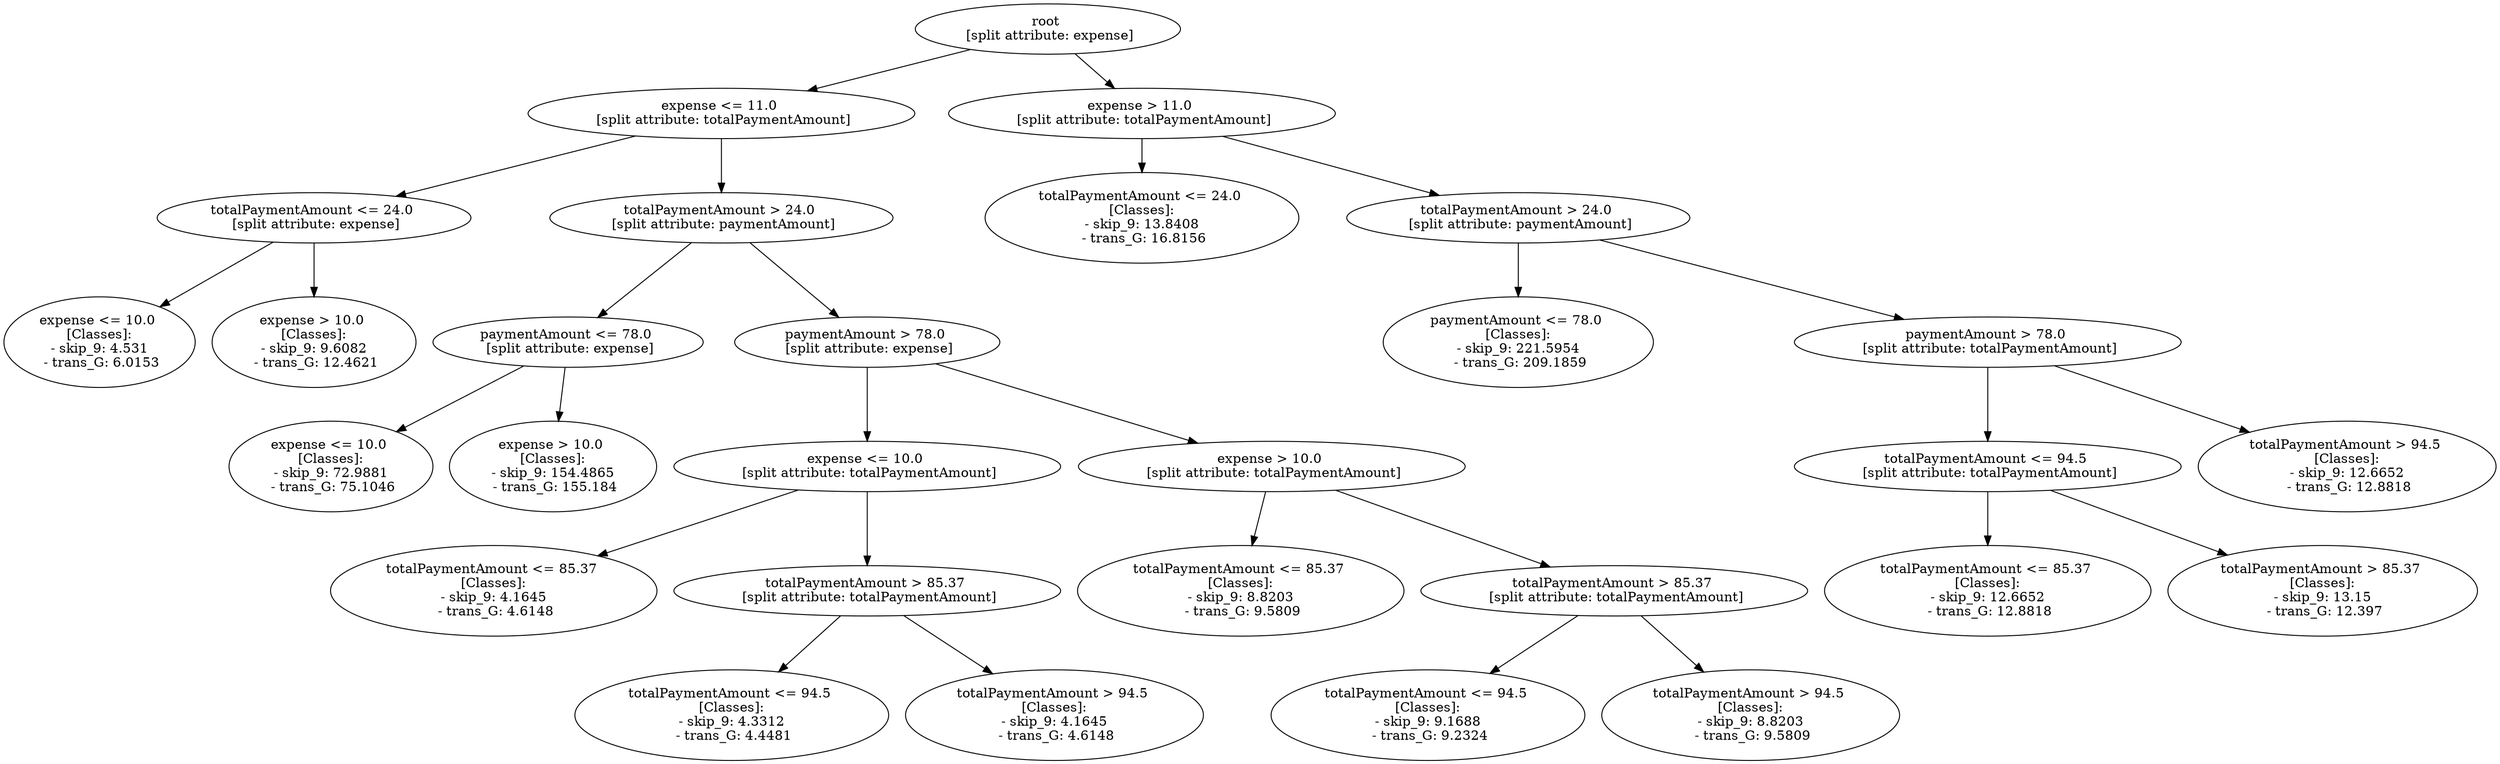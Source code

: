 // Road_Traffic_Fine_Management_Process-p_13-4
digraph "Road_Traffic_Fine_Management_Process-p_13-4" {
	"1cb020af-6571-4ea2-8198-11d15ee5824d" [label="root 
 [split attribute: expense]"]
	"eb85a20b-c430-4c29-9fbf-3ced90f6b4a1" [label="expense <= 11.0 
 [split attribute: totalPaymentAmount]"]
	"1cb020af-6571-4ea2-8198-11d15ee5824d" -> "eb85a20b-c430-4c29-9fbf-3ced90f6b4a1"
	"ba2721f0-6af5-4b89-b9db-59006c805c87" [label="totalPaymentAmount <= 24.0 
 [split attribute: expense]"]
	"eb85a20b-c430-4c29-9fbf-3ced90f6b4a1" -> "ba2721f0-6af5-4b89-b9db-59006c805c87"
	"64208aa6-21a0-43cf-a6d4-16101370762e" [label="expense <= 10.0 
 [Classes]: 
 - skip_9: 4.531 
 - trans_G: 6.0153"]
	"ba2721f0-6af5-4b89-b9db-59006c805c87" -> "64208aa6-21a0-43cf-a6d4-16101370762e"
	"a4a23ee2-a2f4-414b-8e3a-f7ab88a9402a" [label="expense > 10.0 
 [Classes]: 
 - skip_9: 9.6082 
 - trans_G: 12.4621"]
	"ba2721f0-6af5-4b89-b9db-59006c805c87" -> "a4a23ee2-a2f4-414b-8e3a-f7ab88a9402a"
	"a016bc87-5ac3-40ee-87a9-3c4b8724c704" [label="totalPaymentAmount > 24.0 
 [split attribute: paymentAmount]"]
	"eb85a20b-c430-4c29-9fbf-3ced90f6b4a1" -> "a016bc87-5ac3-40ee-87a9-3c4b8724c704"
	"fd7e216b-8ce4-44be-acea-f45edc6c58ab" [label="paymentAmount <= 78.0 
 [split attribute: expense]"]
	"a016bc87-5ac3-40ee-87a9-3c4b8724c704" -> "fd7e216b-8ce4-44be-acea-f45edc6c58ab"
	"eb930619-fa4c-4a0f-8601-a70172849fcd" [label="expense <= 10.0 
 [Classes]: 
 - skip_9: 72.9881 
 - trans_G: 75.1046"]
	"fd7e216b-8ce4-44be-acea-f45edc6c58ab" -> "eb930619-fa4c-4a0f-8601-a70172849fcd"
	"464bc2b8-b2b4-4d98-8e81-f8448df43913" [label="expense > 10.0 
 [Classes]: 
 - skip_9: 154.4865 
 - trans_G: 155.184"]
	"fd7e216b-8ce4-44be-acea-f45edc6c58ab" -> "464bc2b8-b2b4-4d98-8e81-f8448df43913"
	"7d9bb46c-81f6-49bc-8ada-0d5bd3dee160" [label="paymentAmount > 78.0 
 [split attribute: expense]"]
	"a016bc87-5ac3-40ee-87a9-3c4b8724c704" -> "7d9bb46c-81f6-49bc-8ada-0d5bd3dee160"
	"634819ef-f39d-4bb0-af4d-a43e820849e4" [label="expense <= 10.0 
 [split attribute: totalPaymentAmount]"]
	"7d9bb46c-81f6-49bc-8ada-0d5bd3dee160" -> "634819ef-f39d-4bb0-af4d-a43e820849e4"
	"abd0f54c-6ca4-4501-986d-6250f160efd9" [label="totalPaymentAmount <= 85.37 
 [Classes]: 
 - skip_9: 4.1645 
 - trans_G: 4.6148"]
	"634819ef-f39d-4bb0-af4d-a43e820849e4" -> "abd0f54c-6ca4-4501-986d-6250f160efd9"
	"58bb7f8a-e2bd-4a2d-975f-e5ff1734e74d" [label="totalPaymentAmount > 85.37 
 [split attribute: totalPaymentAmount]"]
	"634819ef-f39d-4bb0-af4d-a43e820849e4" -> "58bb7f8a-e2bd-4a2d-975f-e5ff1734e74d"
	"8226f2a2-aa52-4751-be3e-b03b78ed1817" [label="totalPaymentAmount <= 94.5 
 [Classes]: 
 - skip_9: 4.3312 
 - trans_G: 4.4481"]
	"58bb7f8a-e2bd-4a2d-975f-e5ff1734e74d" -> "8226f2a2-aa52-4751-be3e-b03b78ed1817"
	"59804207-e8dc-4abc-b412-8056cc79c9e2" [label="totalPaymentAmount > 94.5 
 [Classes]: 
 - skip_9: 4.1645 
 - trans_G: 4.6148"]
	"58bb7f8a-e2bd-4a2d-975f-e5ff1734e74d" -> "59804207-e8dc-4abc-b412-8056cc79c9e2"
	"d060b29b-be5d-4fde-8794-d9acfdf1aefd" [label="expense > 10.0 
 [split attribute: totalPaymentAmount]"]
	"7d9bb46c-81f6-49bc-8ada-0d5bd3dee160" -> "d060b29b-be5d-4fde-8794-d9acfdf1aefd"
	"8adcc8c8-3491-453f-a50c-77be20e8fe15" [label="totalPaymentAmount <= 85.37 
 [Classes]: 
 - skip_9: 8.8203 
 - trans_G: 9.5809"]
	"d060b29b-be5d-4fde-8794-d9acfdf1aefd" -> "8adcc8c8-3491-453f-a50c-77be20e8fe15"
	"c9a5e184-701a-417b-8553-07dbe88ee3d9" [label="totalPaymentAmount > 85.37 
 [split attribute: totalPaymentAmount]"]
	"d060b29b-be5d-4fde-8794-d9acfdf1aefd" -> "c9a5e184-701a-417b-8553-07dbe88ee3d9"
	"96aedc59-c160-4488-bc73-44f58fb4c935" [label="totalPaymentAmount <= 94.5 
 [Classes]: 
 - skip_9: 9.1688 
 - trans_G: 9.2324"]
	"c9a5e184-701a-417b-8553-07dbe88ee3d9" -> "96aedc59-c160-4488-bc73-44f58fb4c935"
	"d7d333ae-cfb9-4322-944e-4dd878e315d5" [label="totalPaymentAmount > 94.5 
 [Classes]: 
 - skip_9: 8.8203 
 - trans_G: 9.5809"]
	"c9a5e184-701a-417b-8553-07dbe88ee3d9" -> "d7d333ae-cfb9-4322-944e-4dd878e315d5"
	"253de9a4-9a14-4b1e-8338-ba56e5ca5a01" [label="expense > 11.0 
 [split attribute: totalPaymentAmount]"]
	"1cb020af-6571-4ea2-8198-11d15ee5824d" -> "253de9a4-9a14-4b1e-8338-ba56e5ca5a01"
	"bb6f255e-1895-48f8-9050-b5e1422e5422" [label="totalPaymentAmount <= 24.0 
 [Classes]: 
 - skip_9: 13.8408 
 - trans_G: 16.8156"]
	"253de9a4-9a14-4b1e-8338-ba56e5ca5a01" -> "bb6f255e-1895-48f8-9050-b5e1422e5422"
	"20116492-c2e2-4d8d-b4de-016f6f358c5d" [label="totalPaymentAmount > 24.0 
 [split attribute: paymentAmount]"]
	"253de9a4-9a14-4b1e-8338-ba56e5ca5a01" -> "20116492-c2e2-4d8d-b4de-016f6f358c5d"
	"f5fc407f-8b67-49fa-b335-1b5ceaeb53ad" [label="paymentAmount <= 78.0 
 [Classes]: 
 - skip_9: 221.5954 
 - trans_G: 209.1859"]
	"20116492-c2e2-4d8d-b4de-016f6f358c5d" -> "f5fc407f-8b67-49fa-b335-1b5ceaeb53ad"
	"2861082c-5751-43ad-b66c-b6d9c15ce535" [label="paymentAmount > 78.0 
 [split attribute: totalPaymentAmount]"]
	"20116492-c2e2-4d8d-b4de-016f6f358c5d" -> "2861082c-5751-43ad-b66c-b6d9c15ce535"
	"868b41b8-2514-4bab-8dd4-57552f6fd8bc" [label="totalPaymentAmount <= 94.5 
 [split attribute: totalPaymentAmount]"]
	"2861082c-5751-43ad-b66c-b6d9c15ce535" -> "868b41b8-2514-4bab-8dd4-57552f6fd8bc"
	"dc946590-bddb-4635-aba3-5e60a8561e37" [label="totalPaymentAmount <= 85.37 
 [Classes]: 
 - skip_9: 12.6652 
 - trans_G: 12.8818"]
	"868b41b8-2514-4bab-8dd4-57552f6fd8bc" -> "dc946590-bddb-4635-aba3-5e60a8561e37"
	"1654084a-8e8a-41e4-a576-0ceadfa5512d" [label="totalPaymentAmount > 85.37 
 [Classes]: 
 - skip_9: 13.15 
 - trans_G: 12.397"]
	"868b41b8-2514-4bab-8dd4-57552f6fd8bc" -> "1654084a-8e8a-41e4-a576-0ceadfa5512d"
	"016f63e7-4af4-46f9-b0fa-1cc3fce9746a" [label="totalPaymentAmount > 94.5 
 [Classes]: 
 - skip_9: 12.6652 
 - trans_G: 12.8818"]
	"2861082c-5751-43ad-b66c-b6d9c15ce535" -> "016f63e7-4af4-46f9-b0fa-1cc3fce9746a"
}
